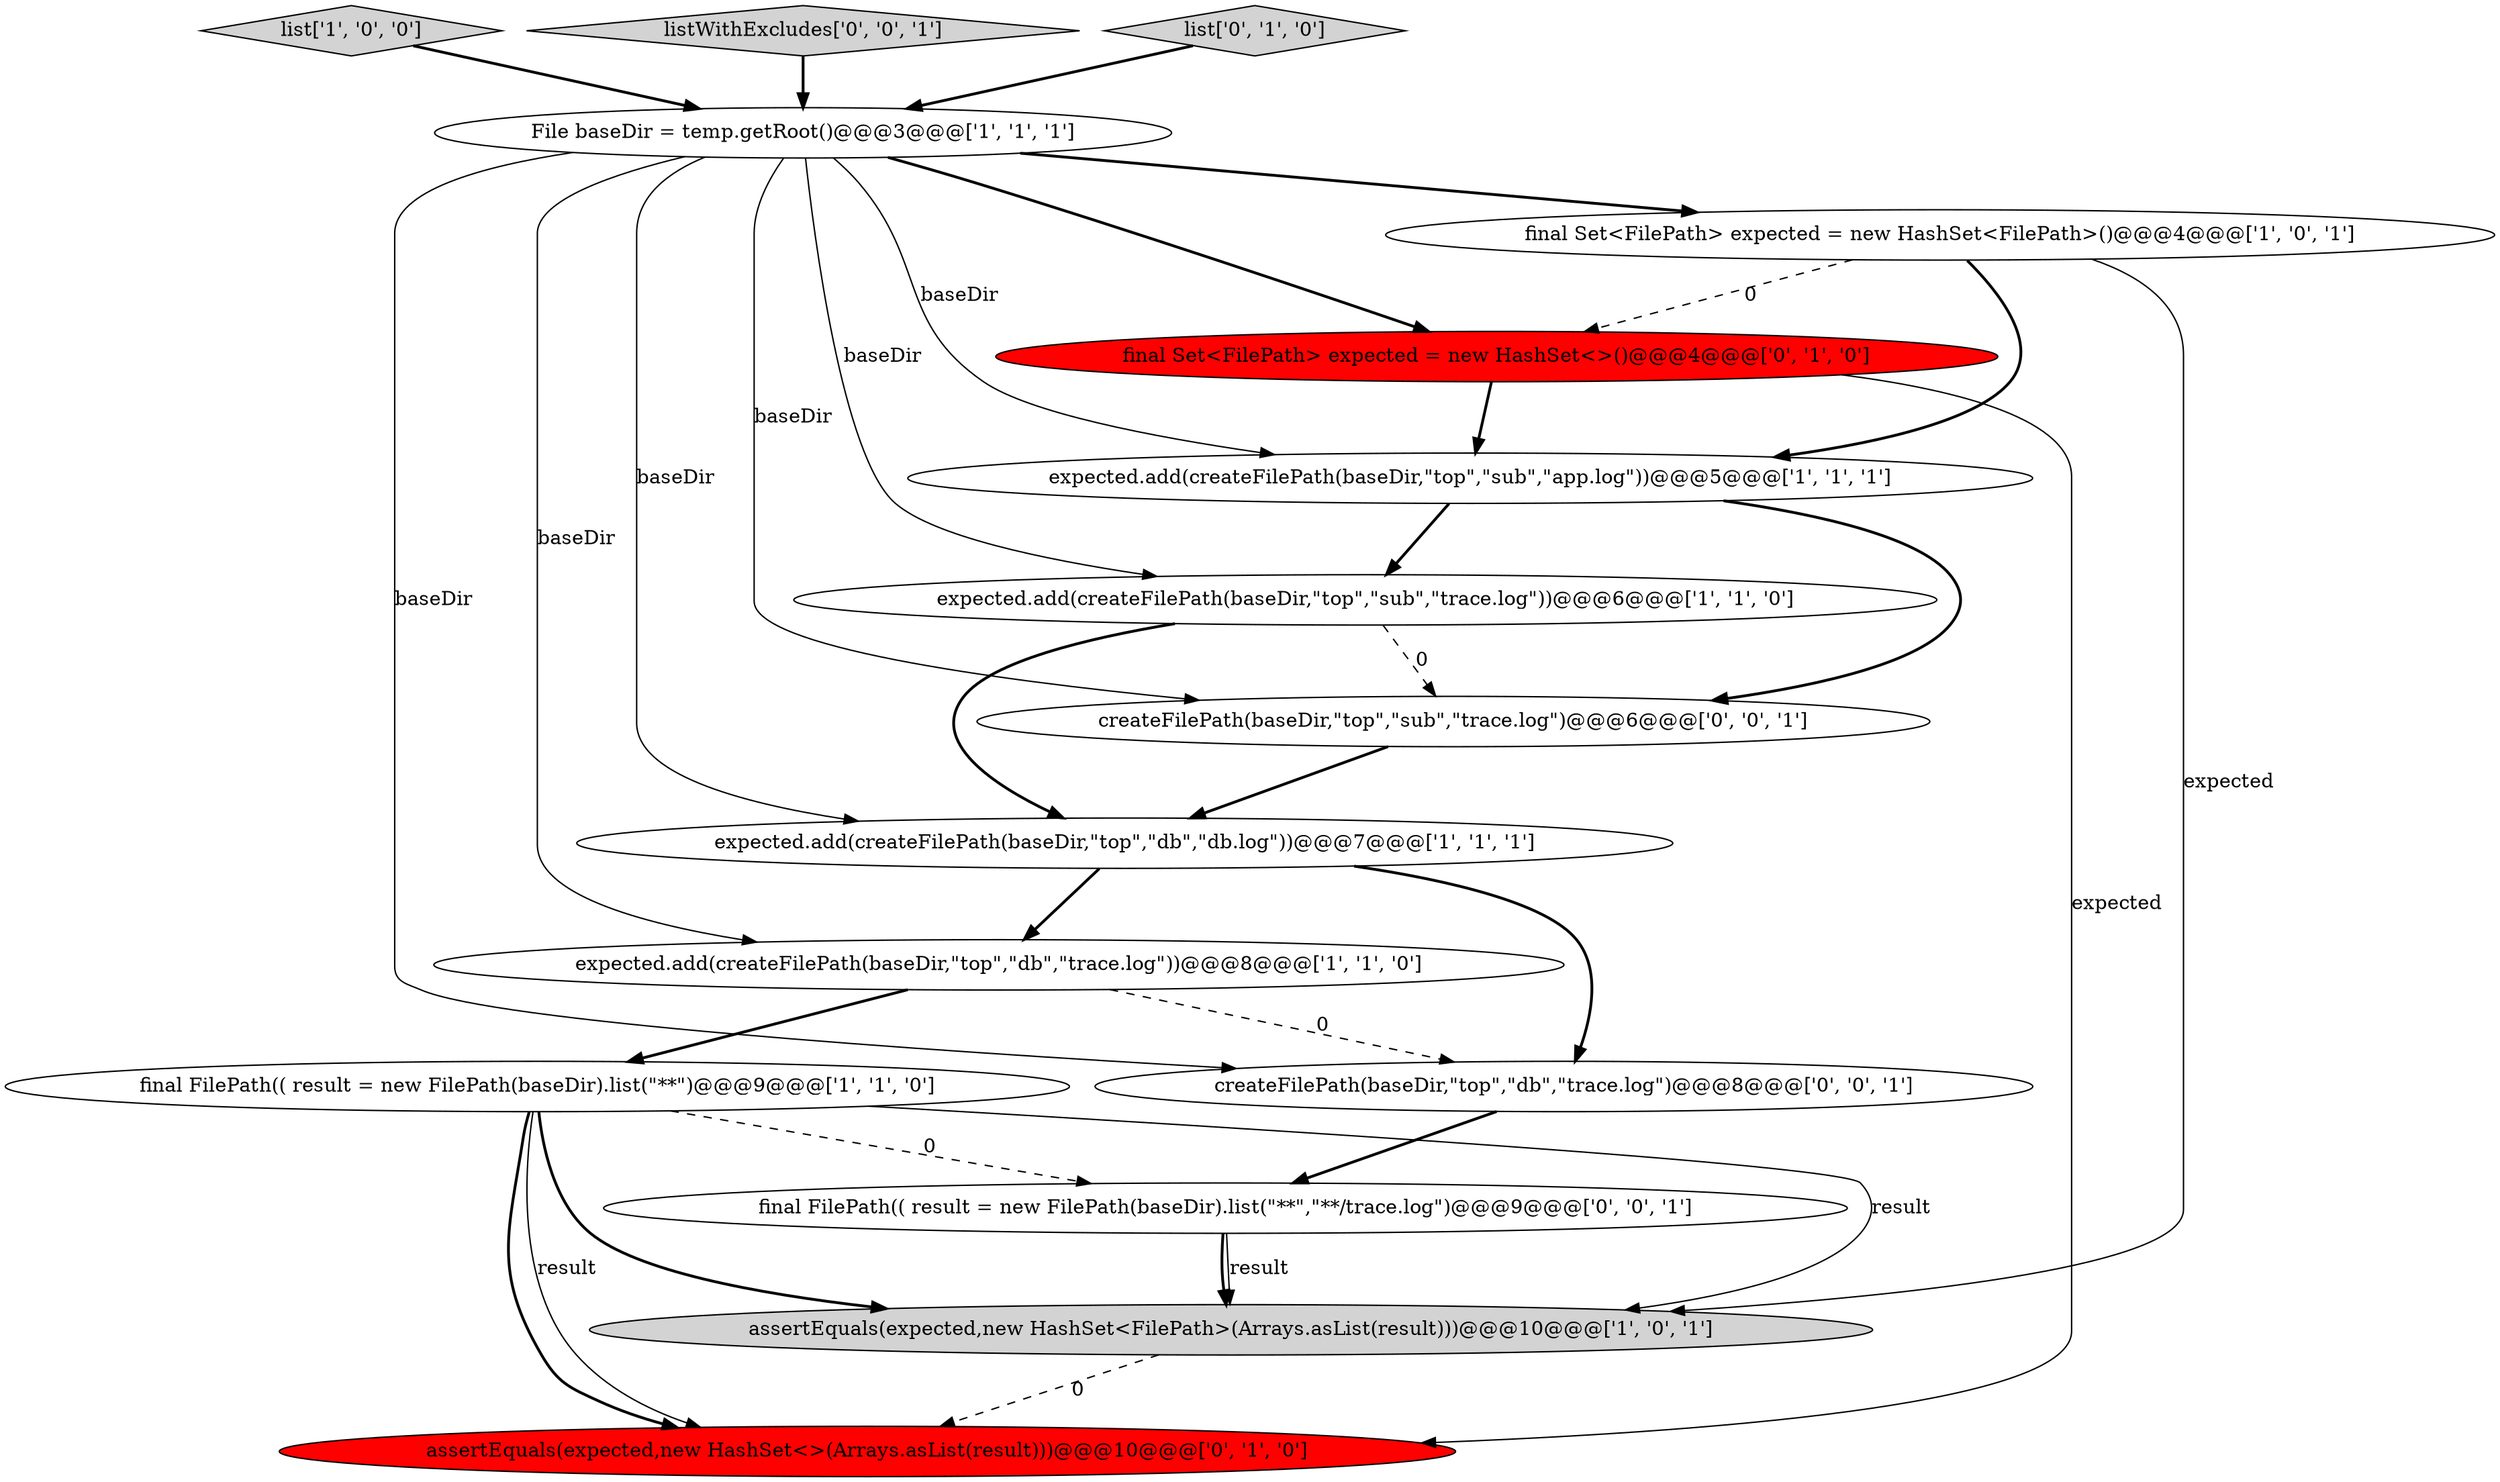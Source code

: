 digraph {
6 [style = filled, label = "expected.add(createFilePath(baseDir,\"top\",\"sub\",\"app.log\"))@@@5@@@['1', '1', '1']", fillcolor = white, shape = ellipse image = "AAA0AAABBB1BBB"];
7 [style = filled, label = "File baseDir = temp.getRoot()@@@3@@@['1', '1', '1']", fillcolor = white, shape = ellipse image = "AAA0AAABBB1BBB"];
2 [style = filled, label = "list['1', '0', '0']", fillcolor = lightgray, shape = diamond image = "AAA0AAABBB1BBB"];
9 [style = filled, label = "final Set<FilePath> expected = new HashSet<>()@@@4@@@['0', '1', '0']", fillcolor = red, shape = ellipse image = "AAA1AAABBB2BBB"];
15 [style = filled, label = "listWithExcludes['0', '0', '1']", fillcolor = lightgray, shape = diamond image = "AAA0AAABBB3BBB"];
11 [style = filled, label = "list['0', '1', '0']", fillcolor = lightgray, shape = diamond image = "AAA0AAABBB2BBB"];
8 [style = filled, label = "expected.add(createFilePath(baseDir,\"top\",\"db\",\"trace.log\"))@@@8@@@['1', '1', '0']", fillcolor = white, shape = ellipse image = "AAA0AAABBB1BBB"];
13 [style = filled, label = "final FilePath(( result = new FilePath(baseDir).list(\"**\",\"**/trace.log\")@@@9@@@['0', '0', '1']", fillcolor = white, shape = ellipse image = "AAA0AAABBB3BBB"];
12 [style = filled, label = "createFilePath(baseDir,\"top\",\"sub\",\"trace.log\")@@@6@@@['0', '0', '1']", fillcolor = white, shape = ellipse image = "AAA0AAABBB3BBB"];
3 [style = filled, label = "expected.add(createFilePath(baseDir,\"top\",\"sub\",\"trace.log\"))@@@6@@@['1', '1', '0']", fillcolor = white, shape = ellipse image = "AAA0AAABBB1BBB"];
10 [style = filled, label = "assertEquals(expected,new HashSet<>(Arrays.asList(result)))@@@10@@@['0', '1', '0']", fillcolor = red, shape = ellipse image = "AAA1AAABBB2BBB"];
4 [style = filled, label = "expected.add(createFilePath(baseDir,\"top\",\"db\",\"db.log\"))@@@7@@@['1', '1', '1']", fillcolor = white, shape = ellipse image = "AAA0AAABBB1BBB"];
14 [style = filled, label = "createFilePath(baseDir,\"top\",\"db\",\"trace.log\")@@@8@@@['0', '0', '1']", fillcolor = white, shape = ellipse image = "AAA0AAABBB3BBB"];
1 [style = filled, label = "final FilePath(( result = new FilePath(baseDir).list(\"**\")@@@9@@@['1', '1', '0']", fillcolor = white, shape = ellipse image = "AAA0AAABBB1BBB"];
0 [style = filled, label = "final Set<FilePath> expected = new HashSet<FilePath>()@@@4@@@['1', '0', '1']", fillcolor = white, shape = ellipse image = "AAA0AAABBB1BBB"];
5 [style = filled, label = "assertEquals(expected,new HashSet<FilePath>(Arrays.asList(result)))@@@10@@@['1', '0', '1']", fillcolor = lightgray, shape = ellipse image = "AAA0AAABBB1BBB"];
1->5 [style = bold, label=""];
6->3 [style = bold, label=""];
7->6 [style = solid, label="baseDir"];
4->14 [style = bold, label=""];
15->7 [style = bold, label=""];
0->6 [style = bold, label=""];
1->5 [style = solid, label="result"];
7->4 [style = solid, label="baseDir"];
7->12 [style = solid, label="baseDir"];
7->0 [style = bold, label=""];
8->14 [style = dashed, label="0"];
3->4 [style = bold, label=""];
7->8 [style = solid, label="baseDir"];
9->6 [style = bold, label=""];
1->10 [style = solid, label="result"];
1->13 [style = dashed, label="0"];
7->9 [style = bold, label=""];
8->1 [style = bold, label=""];
3->12 [style = dashed, label="0"];
12->4 [style = bold, label=""];
5->10 [style = dashed, label="0"];
13->5 [style = solid, label="result"];
7->3 [style = solid, label="baseDir"];
13->5 [style = bold, label=""];
4->8 [style = bold, label=""];
0->5 [style = solid, label="expected"];
2->7 [style = bold, label=""];
14->13 [style = bold, label=""];
0->9 [style = dashed, label="0"];
1->10 [style = bold, label=""];
11->7 [style = bold, label=""];
9->10 [style = solid, label="expected"];
7->14 [style = solid, label="baseDir"];
6->12 [style = bold, label=""];
}
